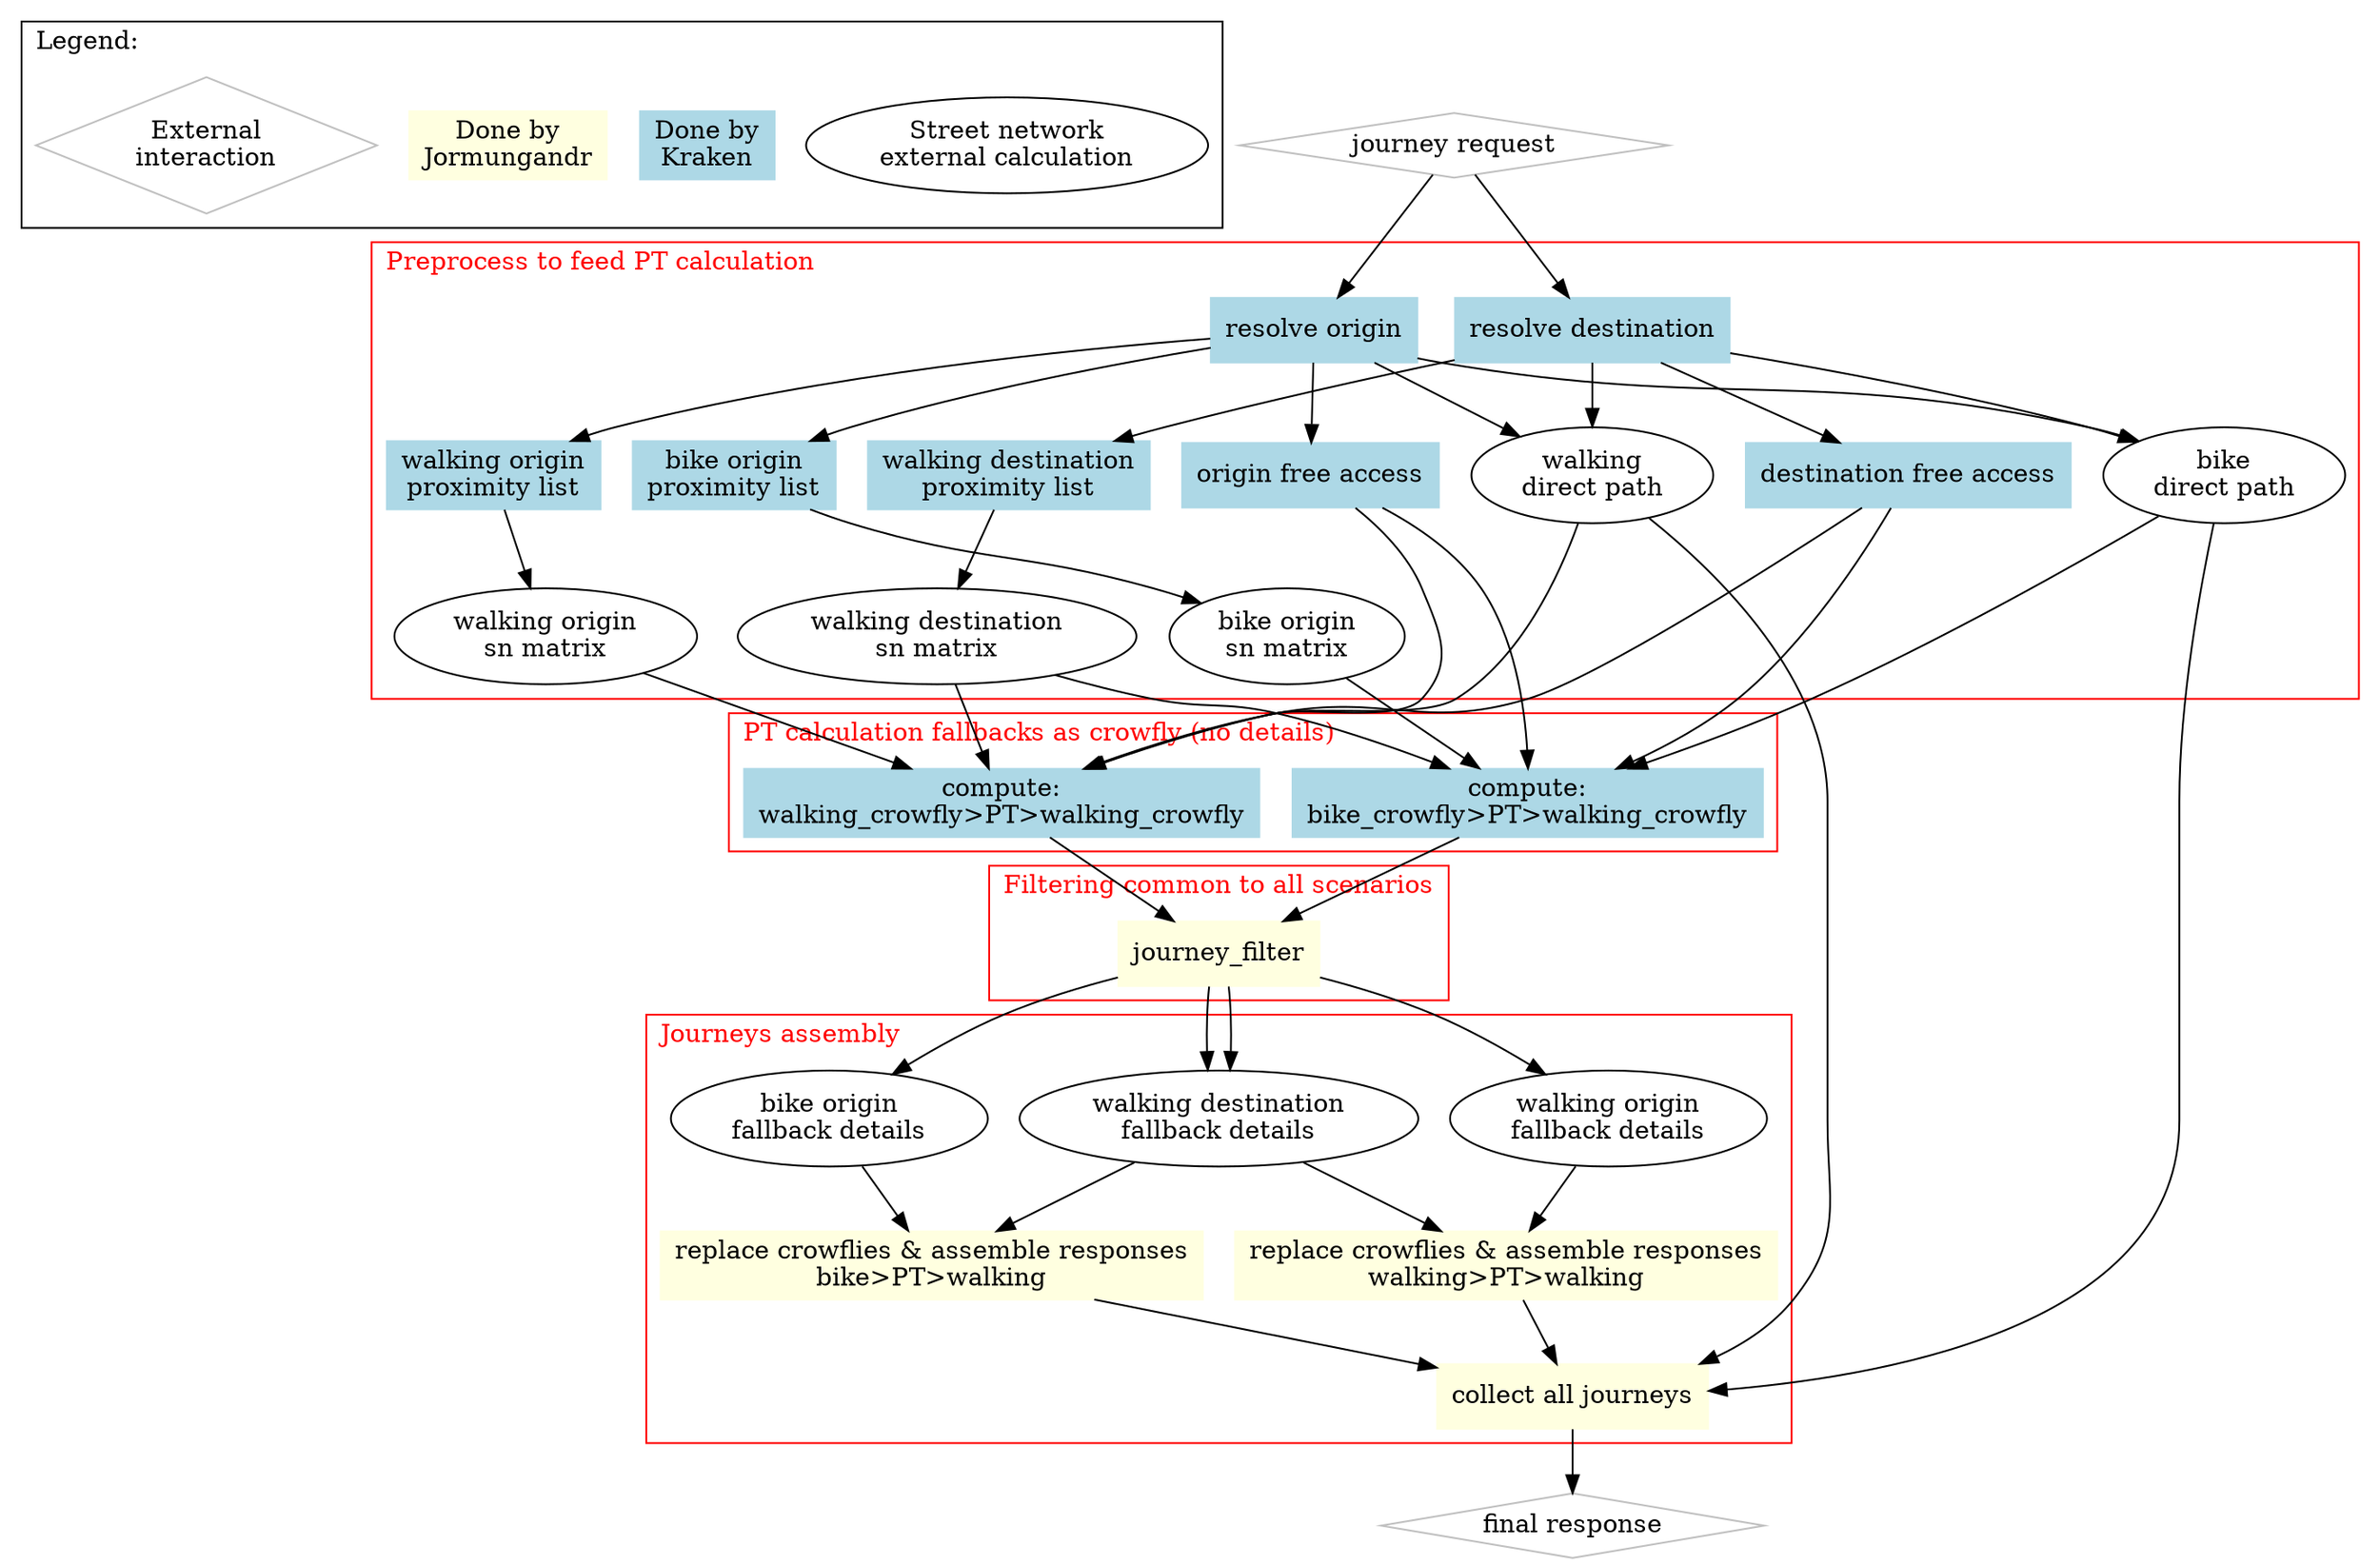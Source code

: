// request in this example
// https://api.navitia.io/v1/coverage/fr-idf/journeys?from=stop_area%3AOIF%3ASA%3A59238&to=2.33071%3B48.83890&first_section_mode%5B%5D=bike&first_section_mode%5B%5D=walking&datetime=20180614T113500&last_section_mode%5B%5D=walking&

digraph distributed {
    subgraph cluster_legend {
        label = "Legend:"
        labeljust = "l"

        legend_delegated [label = "Street network\nexternal calculation"]
        legend_kraken [label = "Done by\nKraken", shape = box, color = lightblue, style = filled]
        legend_jormungandr [label= "Done by\nJormungandr", shape = box, color = lightyellow, style = filled]
        legend_external [label = "External\ninteraction", shape = diamond, color = gray]
    }


    req [label = "journey request", shape = diamond, color = gray]
    resp [label = "final response", shape = diamond, color = gray]

    subgraph cluster_preprocess_for_pt {
        label = "Preprocess to feed PT calculation"
        labeljust = "l"
        color = red
        fontcolor = red

        res_orig [label = "resolve origin", shape = box, color = lightblue, style = filled]
        res_dest [label = "resolve destination", shape = box, color = lightblue, style = filled]
        orig_free [label = "origin free access", shape = box, color = lightblue, style = filled]
        dest_free [label = "destination free access", shape = box, color = lightblue, style = filled]
        walk_dp [label = "walking\ndirect path"]
        bike_dp [label = "bike\ndirect path"]
        orig_walk_pl [label = "walking origin\nproximity list", shape = box, color = lightblue, style = filled]
        orig_bike_pl [label = "bike origin\nproximity list", shape = box, color = lightblue, style = filled]
        dest_walk_pl [label = "walking destination\nproximity list", shape = box, color = lightblue, style = filled]
        orig_walk_matrix [label = "walking origin\nsn matrix"]
        orig_bike_matrix [label = "bike origin\nsn matrix"]
        dest_walk_matrix [label = "walking destination\nsn matrix"]
    }

    subgraph cluster_pt_calculation {
        walking_pt_walking [label = "compute:\nwalking_crowfly>PT>walking_crowfly", shape = box, color = lightblue, style = filled]
        bike_pt_walking [label = "compute:\nbike_crowfly>PT>walking_crowfly", shape = box, color = lightblue, style = filled]

        label = "PT calculation fallbacks as crowfly (no details)"
        labeljust = "l"
        color = red
        fontcolor = red
    }

    subgraph cluster_assembly {
        orig_walk_fallback [label = "walking origin\nfallback details"]
        orig_bike_fallback [label = "bike origin\nfallback details"]
        dest_walk_fallback [label = "walking destination\nfallback details"]
        assemble_walk_pt_walk [label = "replace crowflies & assemble responses\nwalking>PT>walking", shape = "box", color = lightyellow, style = filled]
        assemble_bike_pt_walk [label = "replace crowflies & assemble responses\nbike>PT>walking", shape = "box", color = lightyellow, style = filled]
        collect [label= "collect all journeys", shape = box, color = lightyellow, style = filled]

        label = "Journeys assembly"
        labeljust = "l"
        color = red
        fontcolor = red
    }

    subgraph cluster_journey_fiflters {
        Journey_Filters [label = "journey_filter", shape = "box", color = lightyellow, style = filled]

        label = "Filtering common to all scenarios"
        labeljust = "l"
        color = red
        fontcolor = red
    }

    req -> res_orig
    req -> res_dest

    //direct paths
    res_orig -> walk_dp -> collect
    res_dest -> walk_dp

    res_orig -> bike_dp -> collect
    res_dest -> bike_dp

    //free access
    res_orig -> orig_free
    res_dest -> dest_free

    //matrix
    res_orig -> orig_walk_pl -> orig_walk_matrix
    res_orig -> orig_bike_pl -> orig_bike_matrix
    res_dest -> dest_walk_pl -> dest_walk_matrix

    //PT walking - walking
    orig_walk_matrix -> walking_pt_walking
    dest_walk_matrix -> walking_pt_walking
    walk_dp -> walking_pt_walking
    orig_free -> walking_pt_walking
    dest_free -> walking_pt_walking

    //PT bike - walking
    orig_bike_matrix -> bike_pt_walking
    dest_walk_matrix -> bike_pt_walking
    bike_dp -> bike_pt_walking
    orig_free -> bike_pt_walking
    dest_free -> bike_pt_walking

    //Journey assembly
    walking_pt_walking -> Journey_Filters
    Journey_Filters -> dest_walk_fallback -> assemble_walk_pt_walk
    Journey_Filters -> orig_walk_fallback -> assemble_walk_pt_walk -> collect

    bike_pt_walking -> Journey_Filters
    Journey_Filters -> dest_walk_fallback -> assemble_bike_pt_walk
    Journey_Filters -> orig_bike_fallback  -> assemble_bike_pt_walk -> collect

    collect -> resp
}
